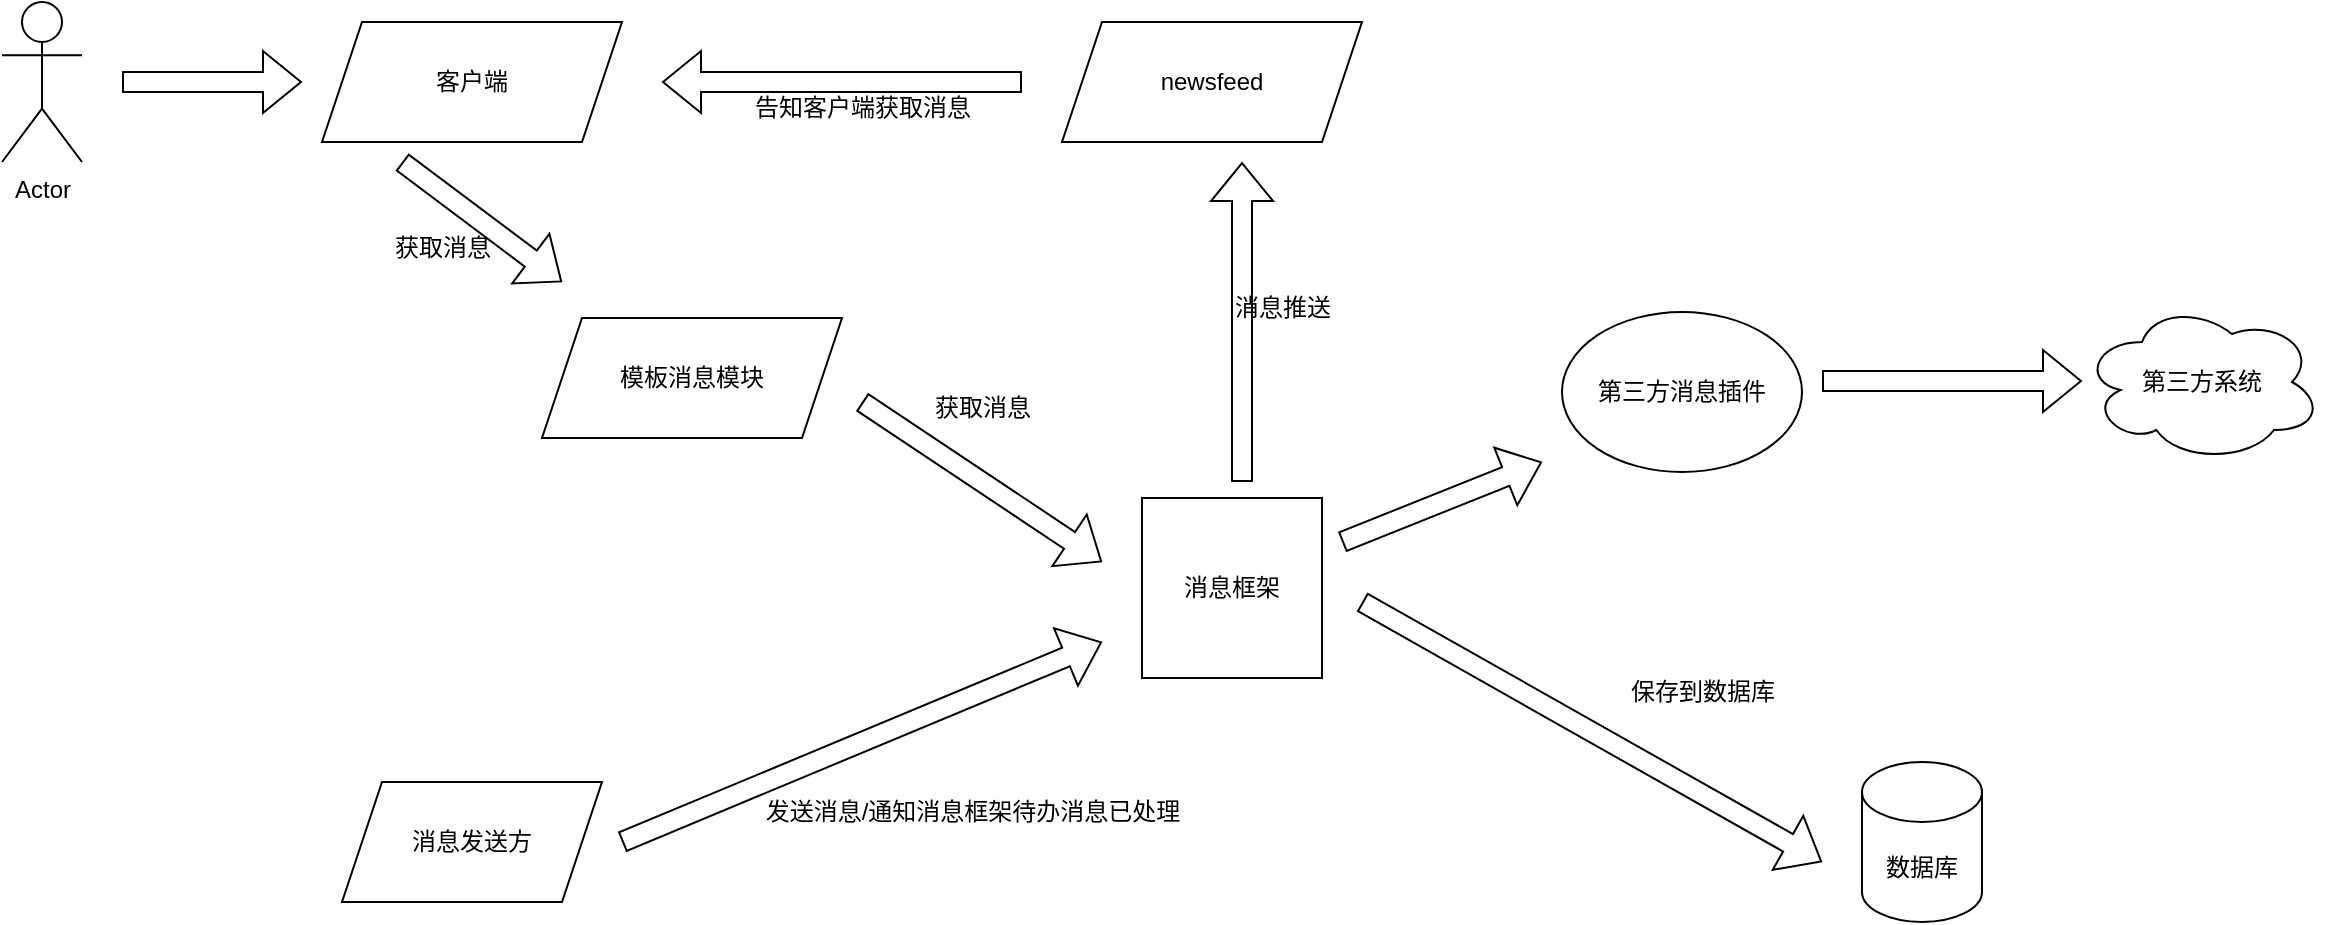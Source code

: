 <mxfile version="23.1.5" type="github">
  <diagram name="第 1 页" id="r59d_sr4X1508GLzZ14k">
    <mxGraphModel dx="1434" dy="754" grid="1" gridSize="10" guides="1" tooltips="1" connect="1" arrows="1" fold="1" page="1" pageScale="1" pageWidth="827" pageHeight="1169" math="0" shadow="0">
      <root>
        <mxCell id="0" />
        <mxCell id="1" parent="0" />
        <object label="Actor" id="UeqptkkxjQLyiw74k_jr-1">
          <mxCell style="shape=umlActor;verticalLabelPosition=bottom;verticalAlign=top;html=1;outlineConnect=0;" parent="1" vertex="1">
            <mxGeometry x="70" y="390" width="40" height="80" as="geometry" />
          </mxCell>
        </object>
        <mxCell id="UeqptkkxjQLyiw74k_jr-2" value="消息框架" style="whiteSpace=wrap;html=1;aspect=fixed;" parent="1" vertex="1">
          <mxGeometry x="640" y="638" width="90" height="90" as="geometry" />
        </mxCell>
        <mxCell id="UeqptkkxjQLyiw74k_jr-3" value="客户端" style="shape=parallelogram;perimeter=parallelogramPerimeter;whiteSpace=wrap;html=1;fixedSize=1;" parent="1" vertex="1">
          <mxGeometry x="230" y="400" width="150" height="60" as="geometry" />
        </mxCell>
        <mxCell id="UeqptkkxjQLyiw74k_jr-7" value="消息发送方" style="shape=parallelogram;perimeter=parallelogramPerimeter;whiteSpace=wrap;html=1;fixedSize=1;" parent="1" vertex="1">
          <mxGeometry x="240" y="780" width="130" height="60" as="geometry" />
        </mxCell>
        <mxCell id="UeqptkkxjQLyiw74k_jr-9" value="" style="shape=flexArrow;endArrow=classic;html=1;rounded=0;" parent="1" edge="1">
          <mxGeometry width="50" height="50" relative="1" as="geometry">
            <mxPoint x="130" y="430" as="sourcePoint" />
            <mxPoint x="220" y="430" as="targetPoint" />
          </mxGeometry>
        </mxCell>
        <mxCell id="UeqptkkxjQLyiw74k_jr-14" value="" style="shape=flexArrow;endArrow=classic;html=1;rounded=0;" parent="1" edge="1">
          <mxGeometry width="50" height="50" relative="1" as="geometry">
            <mxPoint x="380" y="810" as="sourcePoint" />
            <mxPoint x="620" y="710" as="targetPoint" />
          </mxGeometry>
        </mxCell>
        <mxCell id="UeqptkkxjQLyiw74k_jr-15" value="发送消息/通知消息框架待办消息已处理" style="text;html=1;align=center;verticalAlign=middle;resizable=0;points=[];autosize=1;strokeColor=none;fillColor=none;" parent="1" vertex="1">
          <mxGeometry x="440" y="780" width="230" height="30" as="geometry" />
        </mxCell>
        <mxCell id="UeqptkkxjQLyiw74k_jr-16" value="数据库" style="shape=cylinder3;whiteSpace=wrap;html=1;boundedLbl=1;backgroundOutline=1;size=15;" parent="1" vertex="1">
          <mxGeometry x="1000" y="770" width="60" height="80" as="geometry" />
        </mxCell>
        <mxCell id="UeqptkkxjQLyiw74k_jr-17" value="" style="shape=flexArrow;endArrow=classic;html=1;rounded=0;" parent="1" edge="1">
          <mxGeometry width="50" height="50" relative="1" as="geometry">
            <mxPoint x="750" y="690" as="sourcePoint" />
            <mxPoint x="980" y="820" as="targetPoint" />
          </mxGeometry>
        </mxCell>
        <mxCell id="UeqptkkxjQLyiw74k_jr-18" value="保存到数据库" style="text;html=1;align=center;verticalAlign=middle;resizable=0;points=[];autosize=1;strokeColor=none;fillColor=none;" parent="1" vertex="1">
          <mxGeometry x="870" y="720" width="100" height="30" as="geometry" />
        </mxCell>
        <mxCell id="UeqptkkxjQLyiw74k_jr-19" value="第三方系统" style="ellipse;shape=cloud;whiteSpace=wrap;html=1;" parent="1" vertex="1">
          <mxGeometry x="1110" y="540" width="120" height="80" as="geometry" />
        </mxCell>
        <mxCell id="UeqptkkxjQLyiw74k_jr-20" value="第三方消息插件" style="ellipse;whiteSpace=wrap;html=1;" parent="1" vertex="1">
          <mxGeometry x="850" y="545" width="120" height="80" as="geometry" />
        </mxCell>
        <mxCell id="UeqptkkxjQLyiw74k_jr-21" value="" style="shape=flexArrow;endArrow=classic;html=1;rounded=0;" parent="1" edge="1">
          <mxGeometry width="50" height="50" relative="1" as="geometry">
            <mxPoint x="740" y="660" as="sourcePoint" />
            <mxPoint x="840" y="620" as="targetPoint" />
          </mxGeometry>
        </mxCell>
        <mxCell id="UeqptkkxjQLyiw74k_jr-22" value="" style="shape=flexArrow;endArrow=classic;html=1;rounded=0;" parent="1" edge="1">
          <mxGeometry width="50" height="50" relative="1" as="geometry">
            <mxPoint x="980" y="579.5" as="sourcePoint" />
            <mxPoint x="1110" y="579.5" as="targetPoint" />
          </mxGeometry>
        </mxCell>
        <mxCell id="UeqptkkxjQLyiw74k_jr-24" value="获取消息" style="text;html=1;align=center;verticalAlign=middle;resizable=0;points=[];autosize=1;strokeColor=none;fillColor=none;" parent="1" vertex="1">
          <mxGeometry x="525" y="578" width="70" height="30" as="geometry" />
        </mxCell>
        <mxCell id="AiggAyatuC1ZUFrIRWaJ-1" value="newsfeed" style="shape=parallelogram;perimeter=parallelogramPerimeter;whiteSpace=wrap;html=1;fixedSize=1;" vertex="1" parent="1">
          <mxGeometry x="600" y="400" width="150" height="60" as="geometry" />
        </mxCell>
        <mxCell id="AiggAyatuC1ZUFrIRWaJ-3" value="" style="shape=flexArrow;endArrow=classic;html=1;rounded=0;" edge="1" parent="1">
          <mxGeometry width="50" height="50" relative="1" as="geometry">
            <mxPoint x="690" y="630" as="sourcePoint" />
            <mxPoint x="690" y="470" as="targetPoint" />
          </mxGeometry>
        </mxCell>
        <mxCell id="AiggAyatuC1ZUFrIRWaJ-4" value="" style="shape=flexArrow;endArrow=classic;html=1;rounded=0;" edge="1" parent="1">
          <mxGeometry width="50" height="50" relative="1" as="geometry">
            <mxPoint x="500" y="590" as="sourcePoint" />
            <mxPoint x="620" y="670" as="targetPoint" />
          </mxGeometry>
        </mxCell>
        <mxCell id="AiggAyatuC1ZUFrIRWaJ-5" value="消息推送" style="text;html=1;align=center;verticalAlign=middle;resizable=0;points=[];autosize=1;strokeColor=none;fillColor=none;" vertex="1" parent="1">
          <mxGeometry x="675" y="528" width="70" height="30" as="geometry" />
        </mxCell>
        <mxCell id="AiggAyatuC1ZUFrIRWaJ-6" value="" style="shape=flexArrow;endArrow=classic;html=1;rounded=0;" edge="1" parent="1">
          <mxGeometry width="50" height="50" relative="1" as="geometry">
            <mxPoint x="580" y="430" as="sourcePoint" />
            <mxPoint x="400" y="430" as="targetPoint" />
          </mxGeometry>
        </mxCell>
        <mxCell id="AiggAyatuC1ZUFrIRWaJ-7" value="告知客户端获取消息" style="text;html=1;align=center;verticalAlign=middle;resizable=0;points=[];autosize=1;strokeColor=none;fillColor=none;" vertex="1" parent="1">
          <mxGeometry x="435" y="428" width="130" height="30" as="geometry" />
        </mxCell>
        <mxCell id="AiggAyatuC1ZUFrIRWaJ-8" value="模板消息模块" style="shape=parallelogram;perimeter=parallelogramPerimeter;whiteSpace=wrap;html=1;fixedSize=1;" vertex="1" parent="1">
          <mxGeometry x="340" y="548" width="150" height="60" as="geometry" />
        </mxCell>
        <mxCell id="AiggAyatuC1ZUFrIRWaJ-9" value="" style="shape=flexArrow;endArrow=classic;html=1;rounded=0;" edge="1" parent="1">
          <mxGeometry width="50" height="50" relative="1" as="geometry">
            <mxPoint x="270" y="470" as="sourcePoint" />
            <mxPoint x="350" y="530" as="targetPoint" />
          </mxGeometry>
        </mxCell>
        <mxCell id="AiggAyatuC1ZUFrIRWaJ-10" value="获取消息" style="text;html=1;align=center;verticalAlign=middle;resizable=0;points=[];autosize=1;strokeColor=none;fillColor=none;" vertex="1" parent="1">
          <mxGeometry x="255" y="498" width="70" height="30" as="geometry" />
        </mxCell>
      </root>
    </mxGraphModel>
  </diagram>
</mxfile>
